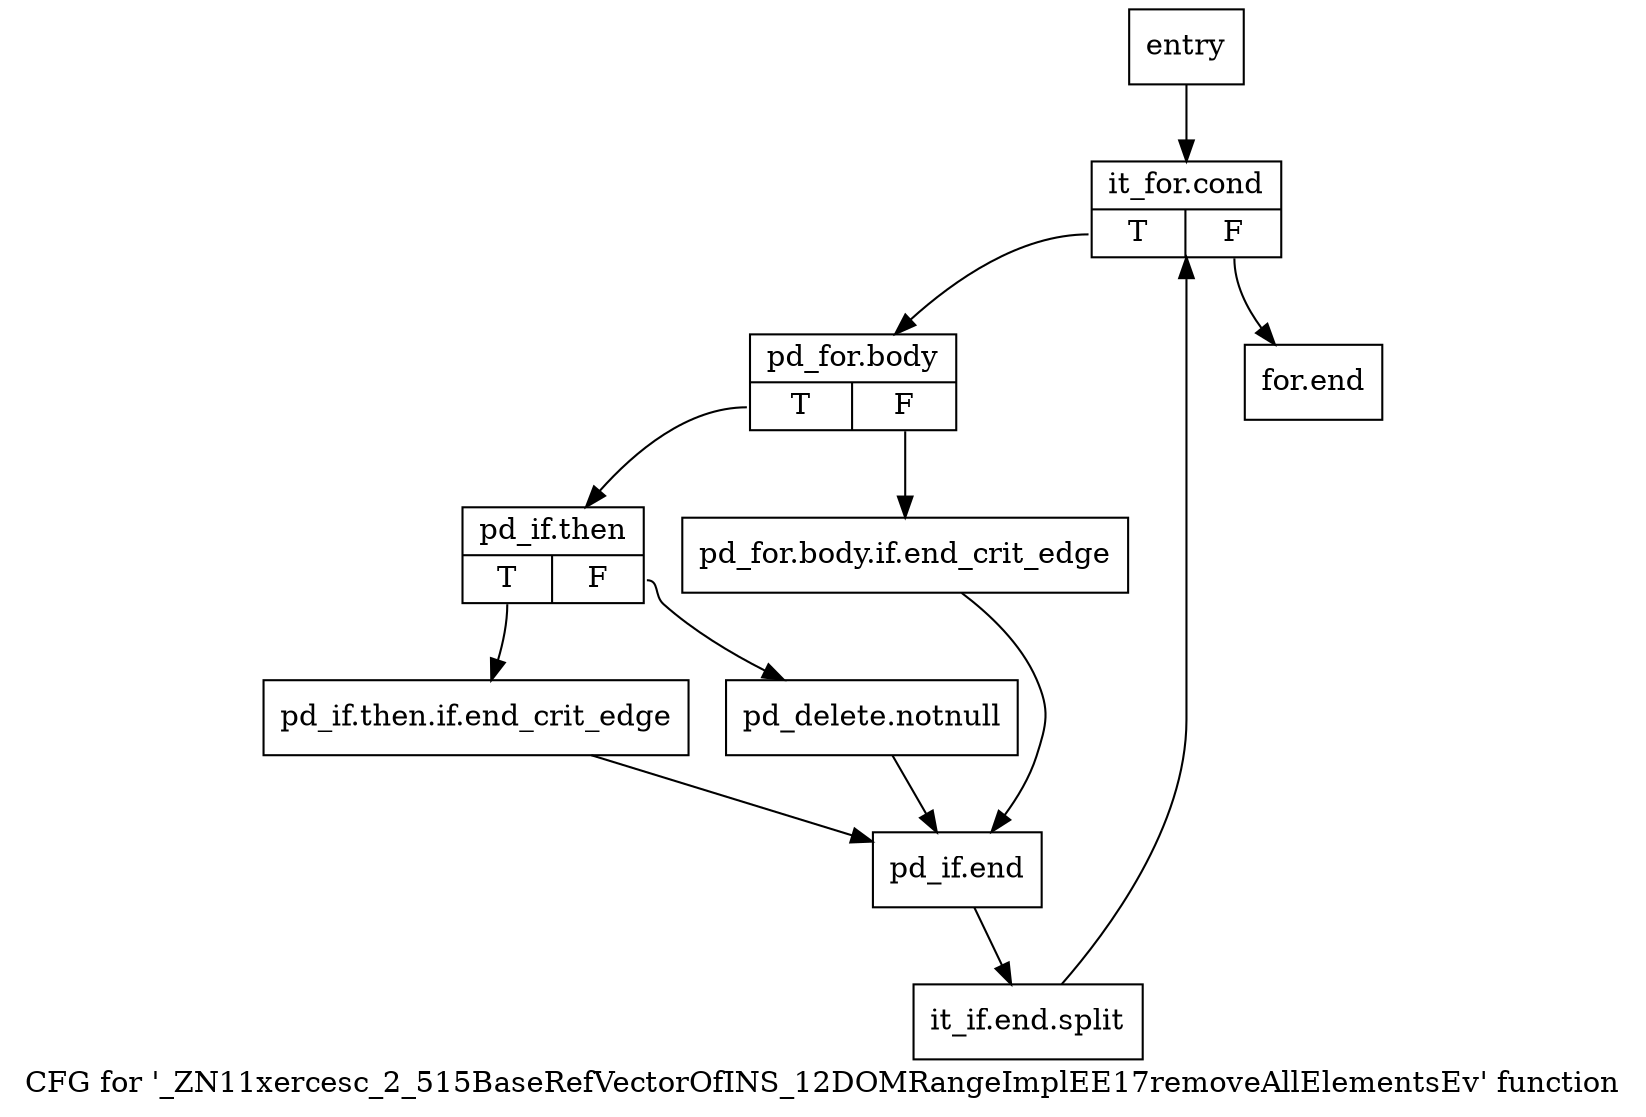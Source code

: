 digraph "CFG for '_ZN11xercesc_2_515BaseRefVectorOfINS_12DOMRangeImplEE17removeAllElementsEv' function" {
	label="CFG for '_ZN11xercesc_2_515BaseRefVectorOfINS_12DOMRangeImplEE17removeAllElementsEv' function";

	Node0x2a3b1c0 [shape=record,label="{entry}"];
	Node0x2a3b1c0 -> Node0x2a3b210;
	Node0x2a3b210 [shape=record,label="{it_for.cond|{<s0>T|<s1>F}}"];
	Node0x2a3b210:s0 -> Node0x2a3b260;
	Node0x2a3b210:s1 -> Node0x2a3b440;
	Node0x2a3b260 [shape=record,label="{pd_for.body|{<s0>T|<s1>F}}"];
	Node0x2a3b260:s0 -> Node0x2a3b300;
	Node0x2a3b260:s1 -> Node0x2a3b2b0;
	Node0x2a3b2b0 [shape=record,label="{pd_for.body.if.end_crit_edge}"];
	Node0x2a3b2b0 -> Node0x2a3b3f0;
	Node0x2a3b300 [shape=record,label="{pd_if.then|{<s0>T|<s1>F}}"];
	Node0x2a3b300:s0 -> Node0x2a3b350;
	Node0x2a3b300:s1 -> Node0x2a3b3a0;
	Node0x2a3b350 [shape=record,label="{pd_if.then.if.end_crit_edge}"];
	Node0x2a3b350 -> Node0x2a3b3f0;
	Node0x2a3b3a0 [shape=record,label="{pd_delete.notnull}"];
	Node0x2a3b3a0 -> Node0x2a3b3f0;
	Node0x2a3b3f0 [shape=record,label="{pd_if.end}"];
	Node0x2a3b3f0 -> Node0xa5898c0;
	Node0xa5898c0 [shape=record,label="{it_if.end.split}"];
	Node0xa5898c0 -> Node0x2a3b210;
	Node0x2a3b440 [shape=record,label="{for.end}"];
}
